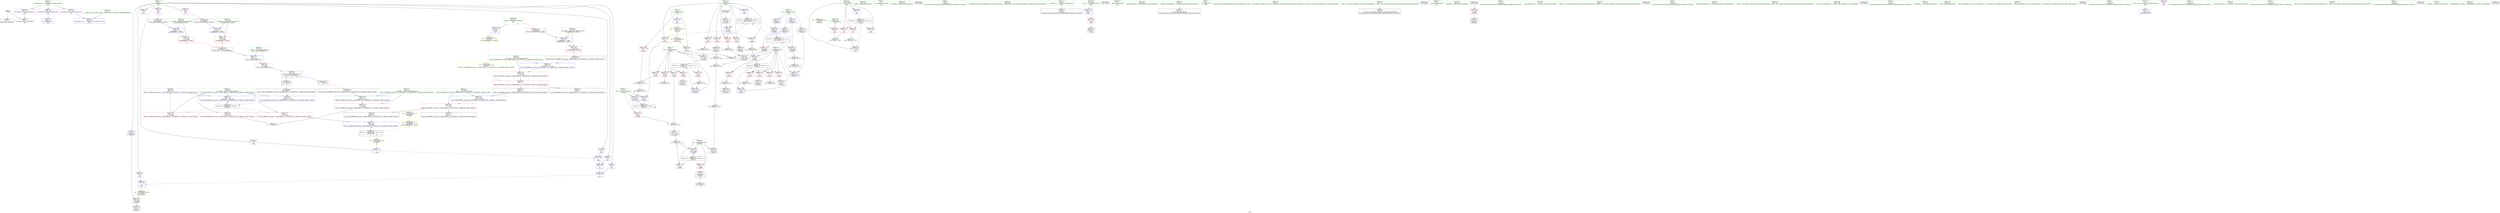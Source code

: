 digraph "SVFG" {
	label="SVFG";

	Node0x55e17e18a8f0 [shape=record,color=grey,label="{NodeID: 0\nNullPtr}"];
	Node0x55e17e18a8f0 -> Node0x55e17e1a5420[style=solid];
	Node0x55e17e18a8f0 -> Node0x55e17e1aac20[style=solid];
	Node0x55e17e1a3d50 [shape=record,color=purple,label="{NodeID: 97\n320\<--319\nincdec.ptr\<--\n_ZSt8__fill_aIPbbEN9__gnu_cxx11__enable_ifIXsr11__is_scalarIT0_EE7__valueEvE6__typeET_S6_RKS3_\n}"];
	Node0x55e17e1a3d50 -> Node0x55e17e1ac3e0[style=solid];
	Node0x55e17e1a1c00 [shape=record,color=green,label="{NodeID: 14\n8\<--15\nis\<--is_field_insensitive\nGlob }"];
	Node0x55e17e1a1c00 -> Node0x55e17e1a6790[style=solid];
	Node0x55e17e1a1c00 -> Node0x55e17e1a6860[style=solid];
	Node0x55e17e1a1c00 -> Node0x55e17e1a6930[style=solid];
	Node0x55e17e1a1c00 -> Node0x55e17e1a6a00[style=solid];
	Node0x55e17e1a1c00 -> Node0x55e17e1a6ad0[style=solid];
	Node0x55e17e1a1c00 -> Node0x55e17e1a6ba0[style=solid];
	Node0x55e17e1a1c00 -> Node0x55e17e1a6c70[style=solid];
	Node0x55e17e1a1c00 -> Node0x55e17e1a6d40[style=solid];
	Node0x55e17e1a1c00 -> Node0x55e17e1a6e10[style=solid];
	Node0x55e17e1a48b0 [shape=record,color=red,label="{NodeID: 111\n169\<--77\n\<--next\n_Z4workv\n}"];
	Node0x55e17e1a48b0 -> Node0x55e17e1b0ba0[style=solid];
	Node0x55e17e1a2a00 [shape=record,color=green,label="{NodeID: 28\n75\<--76\ni\<--i_field_insensitive\n_Z4workv\n}"];
	Node0x55e17e1a2a00 -> Node0x55e17e1a44a0[style=solid];
	Node0x55e17e1a2a00 -> Node0x55e17e1a4570[style=solid];
	Node0x55e17e1a2a00 -> Node0x55e17e1a4640[style=solid];
	Node0x55e17e1a2a00 -> Node0x55e17e1a4710[style=solid];
	Node0x55e17e1a2a00 -> Node0x55e17e1a47e0[style=solid];
	Node0x55e17e1a2a00 -> Node0x55e17e1aaec0[style=solid];
	Node0x55e17e1a2a00 -> Node0x55e17e1ab060[style=solid];
	Node0x55e17e1a9cc0 [shape=record,color=red,label="{NodeID: 125\n228\<--203\n\<--i\nmain\n}"];
	Node0x55e17e1a9cc0 -> Node0x55e17e1b20a0[style=solid];
	Node0x55e17e1a3680 [shape=record,color=green,label="{NodeID: 42\n235\<--236\nprintf\<--printf_field_insensitive\n}"];
	Node0x55e17e1aa820 [shape=record,color=blue,label="{NodeID: 139\n18\<--19\nn\<--\nGlob }"];
	Node0x55e17e1aa820 -> Node0x55e17e1bbf90[style=dashed];
	Node0x55e17e1a5320 [shape=record,color=green,label="{NodeID: 56\n32\<--331\n_GLOBAL__sub_I_xiaodao_0_0.cpp\<--_GLOBAL__sub_I_xiaodao_0_0.cpp_field_insensitive\n}"];
	Node0x55e17e1a5320 -> Node0x55e17e1aab20[style=solid];
	Node0x55e17e1b1320 [shape=record,color=grey,label="{NodeID: 236\n99 = Binary(98, 100, )\n}"];
	Node0x55e17e1b1320 -> Node0x55e17e1aaec0[style=solid];
	Node0x55e17e1ab470 [shape=record,color=blue,label="{NodeID: 153\n79\<--174\nans\<--sub28\n_Z4workv\n}"];
	Node0x55e17e1ab470 -> Node0x55e17e1bc9c0[style=dashed];
	Node0x55e17e1a5f70 [shape=record,color=black,label="{NodeID: 70\n157\<--156\nidxprom21\<--\n_Z4workv\n}"];
	Node0x55e17e1cf850 [shape=record,color=black,label="{NodeID: 333\n237 = PHI(74, )\n}"];
	Node0x55e17e1ba690 [shape=record,color=black,label="{NodeID: 250\nMR_14V_2 = PHI(MR_14V_3, MR_14V_1, )\npts\{150000 \}\n|{|<s1>17}}"];
	Node0x55e17e1ba690 -> Node0x55e17e1ac310[style=dashed];
	Node0x55e17e1ba690:s1 -> Node0x55e17e1c2be0[style=dashed,color=blue];
	Node0x55e17e1abfd0 [shape=record,color=blue,label="{NodeID: 167\n292\<--289\n__first.addr\<--__first\n_ZSt8__fill_aIPbbEN9__gnu_cxx11__enable_ifIXsr11__is_scalarIT0_EE7__valueEvE6__typeET_S6_RKS3_\n}"];
	Node0x55e17e1abfd0 -> Node0x55e17e1ba190[style=dashed];
	Node0x55e17e1a6ad0 [shape=record,color=purple,label="{NodeID: 84\n214\<--8\n\<--is\nmain\n}"];
	Node0x55e17e1a6ad0 -> Node0x55e17e1ab7b0[style=solid];
	Node0x55e17e19ffe0 [shape=record,color=green,label="{NodeID: 1\n7\<--1\n__dso_handle\<--dummyObj\nGlob }"];
	Node0x55e17e1a3e20 [shape=record,color=red,label="{NodeID: 98\n94\<--18\n\<--n\n_Z4workv\n}"];
	Node0x55e17e1a3e20 -> Node0x55e17e1a58f0[style=solid];
	Node0x55e17e1a1d00 [shape=record,color=green,label="{NodeID: 15\n16\<--17\ncnt\<--cnt_field_insensitive\nGlob }"];
	Node0x55e17e1a1d00 -> Node0x55e17e1a6ee0[style=solid];
	Node0x55e17e1a1d00 -> Node0x55e17e1a6fb0[style=solid];
	Node0x55e17e1a1d00 -> Node0x55e17e1a7080[style=solid];
	Node0x55e17e1a1d00 -> Node0x55e17e1a7150[style=solid];
	Node0x55e17e1a4980 [shape=record,color=red,label="{NodeID: 112\n173\<--79\n\<--ans\n_Z4workv\n}"];
	Node0x55e17e1a4980 -> Node0x55e17e1b1920[style=solid];
	Node0x55e17e1a2ad0 [shape=record,color=green,label="{NodeID: 29\n77\<--78\nnext\<--next_field_insensitive\n_Z4workv\n}"];
	Node0x55e17e1a2ad0 -> Node0x55e17e1a48b0[style=solid];
	Node0x55e17e1a2ad0 -> Node0x55e17e1ab130[style=solid];
	Node0x55e17e1a2ad0 -> Node0x55e17e1ab3a0[style=solid];
	Node0x55e17e1a9d90 [shape=record,color=red,label="{NodeID: 126\n232\<--203\n\<--i\nmain\n}"];
	Node0x55e17e1a3780 [shape=record,color=green,label="{NodeID: 43\n239\<--240\n_ZNSolsEx\<--_ZNSolsEx_field_insensitive\n}"];
	Node0x55e17e1aa920 [shape=record,color=blue,label="{NodeID: 140\n21\<--19\nL\<--\nGlob }"];
	Node0x55e17e1aa920 -> Node0x55e17e1befe0[style=dashed];
	Node0x55e17e1a5420 [shape=record,color=black,label="{NodeID: 57\n2\<--3\ndummyVal\<--dummyVal\n}"];
	Node0x55e17e1b14a0 [shape=record,color=grey,label="{NodeID: 237\n145 = Binary(140, 144, )\n}"];
	Node0x55e17e1b14a0 -> Node0x55e17e1b1620[style=solid];
	Node0x55e17e1ab540 [shape=record,color=blue,label="{NodeID: 154\n81\<--178\ni16\<--dec30\n_Z4workv\n}"];
	Node0x55e17e1ab540 -> Node0x55e17e1bcec0[style=dashed];
	Node0x55e17e1a6040 [shape=record,color=black,label="{NodeID: 71\n172\<--171\nconv27\<--sub26\n_Z4workv\n}"];
	Node0x55e17e1a6040 -> Node0x55e17e1b1920[style=solid];
	Node0x55e17e1cfa80 [shape=record,color=black,label="{NodeID: 334\n238 = PHI()\n}"];
	Node0x55e17e1bab90 [shape=record,color=black,label="{NodeID: 251\nMR_6V_3 = PHI(MR_6V_4, MR_6V_2, )\npts\{76 \}\n}"];
	Node0x55e17e1bab90 -> Node0x55e17e1a44a0[style=dashed];
	Node0x55e17e1bab90 -> Node0x55e17e1a4570[style=dashed];
	Node0x55e17e1bab90 -> Node0x55e17e1a4640[style=dashed];
	Node0x55e17e1bab90 -> Node0x55e17e1a4710[style=dashed];
	Node0x55e17e1bab90 -> Node0x55e17e1a47e0[style=dashed];
	Node0x55e17e1bab90 -> Node0x55e17e1ab060[style=dashed];
	Node0x55e17e1ac0a0 [shape=record,color=blue,label="{NodeID: 168\n294\<--290\n__last.addr\<--__last\n_ZSt8__fill_aIPbbEN9__gnu_cxx11__enable_ifIXsr11__is_scalarIT0_EE7__valueEvE6__typeET_S6_RKS3_\n}"];
	Node0x55e17e1ac0a0 -> Node0x55e17e1aa410[style=dashed];
	Node0x55e17e1a6ba0 [shape=record,color=purple,label="{NodeID: 85\n217\<--8\n\<--is\nmain\n}"];
	Node0x55e17e1a6ba0 -> Node0x55e17e1ab880[style=solid];
	Node0x55e17e1a0b70 [shape=record,color=green,label="{NodeID: 2\n19\<--1\n\<--dummyObj\nCan only get source location for instruction, argument, global var or function.}"];
	Node0x55e17e1be340 [shape=record,color=yellow,style=double,label="{NodeID: 265\n21V_1 = ENCHI(MR_21V_0)\npts\{200 \}\nFun[_ZSt4fillIPbbEvT_S1_RKT0_]|{<s0>17}}"];
	Node0x55e17e1be340:s0 -> Node0x55e17e1bd3c0[style=dashed,color=red];
	Node0x55e17e1a3ef0 [shape=record,color=red,label="{NodeID: 99\n98\<--18\n\<--n\n_Z4workv\n}"];
	Node0x55e17e1a3ef0 -> Node0x55e17e1b1320[style=solid];
	Node0x55e17e1a1e00 [shape=record,color=green,label="{NodeID: 16\n18\<--20\nn\<--n_field_insensitive\nGlob }"];
	Node0x55e17e1a1e00 -> Node0x55e17e1a3e20[style=solid];
	Node0x55e17e1a1e00 -> Node0x55e17e1a3ef0[style=solid];
	Node0x55e17e1a1e00 -> Node0x55e17e1a3fc0[style=solid];
	Node0x55e17e1a1e00 -> Node0x55e17e1a4090[style=solid];
	Node0x55e17e1a1e00 -> Node0x55e17e1a4160[style=solid];
	Node0x55e17e1a1e00 -> Node0x55e17e1a4230[style=solid];
	Node0x55e17e1a1e00 -> Node0x55e17e1aa820[style=solid];
	Node0x55e17e1a1e00 -> Node0x55e17e1aad20[style=solid];
	Node0x55e17e1bf880 [shape=record,color=yellow,style=double,label="{NodeID: 279\n4V_1 = ENCHI(MR_4V_0)\npts\{22 \}\nFun[_Z4workv]}"];
	Node0x55e17e1bf880 -> Node0x55e17e1a4300[style=dashed];
	Node0x55e17e1bf880 -> Node0x55e17e1a43d0[style=dashed];
	Node0x55e17e1a4a50 [shape=record,color=red,label="{NodeID: 113\n181\<--79\n\<--ans\n_Z4workv\n}"];
	Node0x55e17e1a4a50 -> Node0x55e17e1a6110[style=solid];
	Node0x55e17e1a2ba0 [shape=record,color=green,label="{NodeID: 30\n79\<--80\nans\<--ans_field_insensitive\n_Z4workv\n}"];
	Node0x55e17e1a2ba0 -> Node0x55e17e1a4980[style=solid];
	Node0x55e17e1a2ba0 -> Node0x55e17e1a4a50[style=solid];
	Node0x55e17e1a2ba0 -> Node0x55e17e1ab200[style=solid];
	Node0x55e17e1a2ba0 -> Node0x55e17e1ab470[style=solid];
	Node0x55e17e1a9e60 [shape=record,color=red,label="{NodeID: 127\n247\<--203\n\<--i\nmain\n}"];
	Node0x55e17e1a9e60 -> Node0x55e17e1b17a0[style=solid];
	Node0x55e17e1a3880 [shape=record,color=green,label="{NodeID: 44\n242\<--243\n_ZSt4endlIcSt11char_traitsIcEERSt13basic_ostreamIT_T0_ES6_\<--_ZSt4endlIcSt11char_traitsIcEERSt13basic_ostreamIT_T0_ES6__field_insensitive\n}"];
	Node0x55e17e1aaa20 [shape=record,color=blue,label="{NodeID: 141\n336\<--31\nllvm.global_ctors_0\<--\nGlob }"];
	Node0x55e17e1a5520 [shape=record,color=black,label="{NodeID: 58\n24\<--23\n\<--_Z1sB5cxx11\nCan only get source location for instruction, argument, global var or function.}"];
	Node0x55e17e1b1620 [shape=record,color=grey,label="{NodeID: 238\n146 = Binary(145, 147, )\n}"];
	Node0x55e17e1b1620 -> Node0x55e17e1ab200[style=solid];
	Node0x55e17e1ab610 [shape=record,color=blue,label="{NodeID: 155\n197\<--19\nretval\<--\nmain\n}"];
	Node0x55e17e1ab610 -> Node0x55e17e1a9b20[style=dashed];
	Node0x55e17e1a6110 [shape=record,color=black,label="{NodeID: 72\n74\<--181\n_Z4workv_ret\<--\n_Z4workv\n|{<s0>12}}"];
	Node0x55e17e1a6110:s0 -> Node0x55e17e1cf850[style=solid,color=blue];
	Node0x55e17e1cfb50 [shape=record,color=black,label="{NodeID: 335\n241 = PHI()\n}"];
	Node0x55e17e1bb090 [shape=record,color=black,label="{NodeID: 252\nMR_16V_3 = PHI(MR_16V_4, MR_16V_2, )\npts\{170000 \}\n|{|<s3>12}}"];
	Node0x55e17e1bb090 -> Node0x55e17e1a9980[style=dashed];
	Node0x55e17e1bb090 -> Node0x55e17e1a9a50[style=dashed];
	Node0x55e17e1bb090 -> Node0x55e17e1aaf90[style=dashed];
	Node0x55e17e1bb090:s3 -> Node0x55e17e1bbf90[style=dashed,color=blue];
	Node0x55e17e1ac170 [shape=record,color=blue,label="{NodeID: 169\n296\<--291\n__value.addr\<--__value\n_ZSt8__fill_aIPbbEN9__gnu_cxx11__enable_ifIXsr11__is_scalarIT0_EE7__valueEvE6__typeET_S6_RKS3_\n}"];
	Node0x55e17e1ac170 -> Node0x55e17e1aa4e0[style=dashed];
	Node0x55e17e1a6c70 [shape=record,color=purple,label="{NodeID: 86\n219\<--8\n\<--is\nmain\n}"];
	Node0x55e17e1a6c70 -> Node0x55e17e1ab950[style=solid];
	Node0x55e17e1a0c00 [shape=record,color=green,label="{NodeID: 3\n26\<--1\n_ZSt3cin\<--dummyObj\nGlob }"];
	Node0x55e17e1a3fc0 [shape=record,color=red,label="{NodeID: 100\n136\<--18\n\<--n\n_Z4workv\n}"];
	Node0x55e17e1a3fc0 -> Node0x55e17e1ab130[style=solid];
	Node0x55e17e1a1f00 [shape=record,color=green,label="{NodeID: 17\n21\<--22\nL\<--L_field_insensitive\nGlob }"];
	Node0x55e17e1a1f00 -> Node0x55e17e1a4300[style=solid];
	Node0x55e17e1a1f00 -> Node0x55e17e1a43d0[style=solid];
	Node0x55e17e1a1f00 -> Node0x55e17e1aa920[style=solid];
	Node0x55e17e1a4b20 [shape=record,color=red,label="{NodeID: 114\n153\<--81\n\<--i16\n_Z4workv\n}"];
	Node0x55e17e1a4b20 -> Node0x55e17e1b1f20[style=solid];
	Node0x55e17e1a2c70 [shape=record,color=green,label="{NodeID: 31\n81\<--82\ni16\<--i16_field_insensitive\n_Z4workv\n}"];
	Node0x55e17e1a2c70 -> Node0x55e17e1a4b20[style=solid];
	Node0x55e17e1a2c70 -> Node0x55e17e1a94e0[style=solid];
	Node0x55e17e1a2c70 -> Node0x55e17e1a9570[style=solid];
	Node0x55e17e1a2c70 -> Node0x55e17e1a9640[style=solid];
	Node0x55e17e1a2c70 -> Node0x55e17e1a9710[style=solid];
	Node0x55e17e1a2c70 -> Node0x55e17e1ab2d0[style=solid];
	Node0x55e17e1a2c70 -> Node0x55e17e1ab540[style=solid];
	Node0x55e17e1a9f30 [shape=record,color=red,label="{NodeID: 128\n266\<--257\n\<--__first.addr\n_ZSt4fillIPbbEvT_S1_RKT0_\n|{<s0>15}}"];
	Node0x55e17e1a9f30:s0 -> Node0x55e17e1d0400[style=solid,color=red];
	Node0x55e17e1a3980 [shape=record,color=green,label="{NodeID: 45\n244\<--245\n_ZNSolsEPFRSoS_E\<--_ZNSolsEPFRSoS_E_field_insensitive\n}"];
	Node0x55e17e1aab20 [shape=record,color=blue,label="{NodeID: 142\n337\<--32\nllvm.global_ctors_1\<--_GLOBAL__sub_I_xiaodao_0_0.cpp\nGlob }"];
	Node0x55e17e1a5620 [shape=record,color=black,label="{NodeID: 59\n43\<--44\n\<--_ZNSt8ios_base4InitD1Ev\nCan only get source location for instruction, argument, global var or function.}"];
	Node0x55e17e1c2be0 [shape=record,color=yellow,style=double,label="{NodeID: 322\n14V_2 = CSCHI(MR_14V_1)\npts\{150000 \}\nCS[]|{<s0>9}}"];
	Node0x55e17e1c2be0:s0 -> Node0x55e17e1ab7b0[style=dashed,color=blue];
	Node0x55e17e1b17a0 [shape=record,color=grey,label="{NodeID: 239\n248 = Binary(247, 100, )\n}"];
	Node0x55e17e1b17a0 -> Node0x55e17e1abc90[style=solid];
	Node0x55e17e1ab6e0 [shape=record,color=blue,label="{NodeID: 156\n199\<--207\nref.tmp\<--\nmain\n|{<s0>9}}"];
	Node0x55e17e1ab6e0:s0 -> Node0x55e17e1be340[style=dashed,color=red];
	Node0x55e17e1a61e0 [shape=record,color=black,label="{NodeID: 73\n196\<--251\nmain_ret\<--\nmain\n}"];
	Node0x55e17e1cfc20 [shape=record,color=black,label="{NodeID: 336\n289 = PHI(267, )\n0th arg _ZSt8__fill_aIPbbEN9__gnu_cxx11__enable_ifIXsr11__is_scalarIT0_EE7__valueEvE6__typeET_S6_RKS3_ }"];
	Node0x55e17e1cfc20 -> Node0x55e17e1abfd0[style=solid];
	Node0x55e17e1ac240 [shape=record,color=blue,label="{NodeID: 170\n298\<--306\n__tmp\<--frombool\n_ZSt8__fill_aIPbbEN9__gnu_cxx11__enable_ifIXsr11__is_scalarIT0_EE7__valueEvE6__typeET_S6_RKS3_\n}"];
	Node0x55e17e1ac240 -> Node0x55e17e1aa5b0[style=dashed];
	Node0x55e17e1a6d40 [shape=record,color=purple,label="{NodeID: 87\n221\<--8\n\<--is\nmain\n}"];
	Node0x55e17e1a6d40 -> Node0x55e17e1aba20[style=solid];
	Node0x55e17e1a0c90 [shape=record,color=green,label="{NodeID: 4\n27\<--1\n.str\<--dummyObj\nGlob }"];
	Node0x55e17e1a4090 [shape=record,color=red,label="{NodeID: 101\n138\<--18\n\<--n\n_Z4workv\n}"];
	Node0x55e17e1a4090 -> Node0x55e17e1a5dd0[style=solid];
	Node0x55e17e1a2000 [shape=record,color=green,label="{NodeID: 18\n23\<--25\n_Z1sB5cxx11\<--_Z1sB5cxx11_field_insensitive\nGlob }"];
	Node0x55e17e1a2000 -> Node0x55e17e1a5520[style=solid];
	Node0x55e17e1a94e0 [shape=record,color=red,label="{NodeID: 115\n156\<--81\n\<--i16\n_Z4workv\n}"];
	Node0x55e17e1a94e0 -> Node0x55e17e1a5f70[style=solid];
	Node0x55e17e1a2d40 [shape=record,color=green,label="{NodeID: 32\n84\<--85\n_ZStrsIcSt11char_traitsIcESaIcEERSt13basic_istreamIT_T0_ES7_RNSt7__cxx1112basic_stringIS4_S5_T1_EE\<--_ZStrsIcSt11char_traitsIcESaIcEERSt13basic_istreamIT_T0_ES7_RNSt7__cxx1112basic_stringIS4_S5_T1_EE_field_insensitive\n}"];
	Node0x55e17e1aa000 [shape=record,color=red,label="{NodeID: 129\n270\<--259\n\<--__last.addr\n_ZSt4fillIPbbEvT_S1_RKT0_\n|{<s0>16}}"];
	Node0x55e17e1aa000:s0 -> Node0x55e17e1d0400[style=solid,color=red];
	Node0x55e17e1a3a80 [shape=record,color=green,label="{NodeID: 46\n257\<--258\n__first.addr\<--__first.addr_field_insensitive\n_ZSt4fillIPbbEvT_S1_RKT0_\n}"];
	Node0x55e17e1a3a80 -> Node0x55e17e1a9f30[style=solid];
	Node0x55e17e1a3a80 -> Node0x55e17e1abd60[style=solid];
	Node0x55e17e1aac20 [shape=record,color=blue, style = dotted,label="{NodeID: 143\n338\<--3\nllvm.global_ctors_2\<--dummyVal\nGlob }"];
	Node0x55e17e1a5720 [shape=record,color=black,label="{NodeID: 60\n64\<--65\n\<--_ZNSt7__cxx1112basic_stringIcSt11char_traitsIcESaIcEED1Ev\nCan only get source location for instruction, argument, global var or function.}"];
	Node0x55e17e1cdb70 [shape=record,color=black,label="{NodeID: 323\n83 = PHI()\n}"];
	Node0x55e17e1b1920 [shape=record,color=grey,label="{NodeID: 240\n174 = Binary(173, 172, )\n}"];
	Node0x55e17e1b1920 -> Node0x55e17e1ab470[style=solid];
	Node0x55e17e1ab7b0 [shape=record,color=blue,label="{NodeID: 157\n214\<--216\n\<--\nmain\n}"];
	Node0x55e17e1ab7b0 -> Node0x55e17e1ab880[style=dashed];
	Node0x55e17e1a62b0 [shape=record,color=black,label="{NodeID: 74\n305\<--304\ntobool\<--\n_ZSt8__fill_aIPbbEN9__gnu_cxx11__enable_ifIXsr11__is_scalarIT0_EE7__valueEvE6__typeET_S6_RKS3_\n}"];
	Node0x55e17e1cfdc0 [shape=record,color=black,label="{NodeID: 337\n290 = PHI(271, )\n1st arg _ZSt8__fill_aIPbbEN9__gnu_cxx11__enable_ifIXsr11__is_scalarIT0_EE7__valueEvE6__typeET_S6_RKS3_ }"];
	Node0x55e17e1cfdc0 -> Node0x55e17e1ac0a0[style=solid];
	Node0x55e17e1bba90 [shape=record,color=black,label="{NodeID: 254\nMR_25V_3 = PHI(MR_25V_4, MR_25V_2, )\npts\{204 \}\n}"];
	Node0x55e17e1bba90 -> Node0x55e17e1a9cc0[style=dashed];
	Node0x55e17e1bba90 -> Node0x55e17e1a9d90[style=dashed];
	Node0x55e17e1bba90 -> Node0x55e17e1a9e60[style=dashed];
	Node0x55e17e1bba90 -> Node0x55e17e1abc90[style=dashed];
	Node0x55e17e1ac310 [shape=record,color=blue,label="{NodeID: 171\n315\<--316\n\<--frombool2\n_ZSt8__fill_aIPbbEN9__gnu_cxx11__enable_ifIXsr11__is_scalarIT0_EE7__valueEvE6__typeET_S6_RKS3_\n}"];
	Node0x55e17e1ac310 -> Node0x55e17e1ba690[style=dashed];
	Node0x55e17e1a6e10 [shape=record,color=purple,label="{NodeID: 88\n223\<--8\n\<--is\nmain\n}"];
	Node0x55e17e1a6e10 -> Node0x55e17e1abaf0[style=solid];
	Node0x55e17e1a0d20 [shape=record,color=green,label="{NodeID: 5\n29\<--1\n_ZSt4cout\<--dummyObj\nGlob }"];
	Node0x55e17e1a4160 [shape=record,color=red,label="{NodeID: 102\n142\<--18\n\<--n\n_Z4workv\n}"];
	Node0x55e17e1a4160 -> Node0x55e17e1b1020[style=solid];
	Node0x55e17e1a2100 [shape=record,color=green,label="{NodeID: 19\n30\<--34\nllvm.global_ctors\<--llvm.global_ctors_field_insensitive\nGlob }"];
	Node0x55e17e1a2100 -> Node0x55e17e1a72f0[style=solid];
	Node0x55e17e1a2100 -> Node0x55e17e1a73f0[style=solid];
	Node0x55e17e1a2100 -> Node0x55e17e1a3c50[style=solid];
	Node0x55e17e1a9570 [shape=record,color=red,label="{NodeID: 116\n163\<--81\n\<--i16\n_Z4workv\n}"];
	Node0x55e17e1a9570 -> Node0x55e17e1b0d20[style=solid];
	Node0x55e17e1a2e40 [shape=record,color=green,label="{NodeID: 33\n87\<--88\n_ZNSirsERi\<--_ZNSirsERi_field_insensitive\n}"];
	Node0x55e17e1aa0d0 [shape=record,color=red,label="{NodeID: 130\n272\<--261\n\<--__value.addr\n_ZSt4fillIPbbEvT_S1_RKT0_\n|{<s0>17}}"];
	Node0x55e17e1aa0d0:s0 -> Node0x55e17e1cff00[style=solid,color=red];
	Node0x55e17e1a3b50 [shape=record,color=green,label="{NodeID: 47\n259\<--260\n__last.addr\<--__last.addr_field_insensitive\n_ZSt4fillIPbbEvT_S1_RKT0_\n}"];
	Node0x55e17e1a3b50 -> Node0x55e17e1aa000[style=solid];
	Node0x55e17e1a3b50 -> Node0x55e17e1abe30[style=solid];
	Node0x55e17e1aad20 [shape=record,color=blue,label="{NodeID: 144\n18\<--92\nn\<--conv\n_Z4workv\n|{|<s6>12}}"];
	Node0x55e17e1aad20 -> Node0x55e17e1a3e20[style=dashed];
	Node0x55e17e1aad20 -> Node0x55e17e1a3ef0[style=dashed];
	Node0x55e17e1aad20 -> Node0x55e17e1a3fc0[style=dashed];
	Node0x55e17e1aad20 -> Node0x55e17e1a4090[style=dashed];
	Node0x55e17e1aad20 -> Node0x55e17e1a4160[style=dashed];
	Node0x55e17e1aad20 -> Node0x55e17e1a4230[style=dashed];
	Node0x55e17e1aad20:s6 -> Node0x55e17e1bbf90[style=dashed,color=blue];
	Node0x55e17e1a5820 [shape=record,color=black,label="{NodeID: 61\n92\<--89\nconv\<--call2\n_Z4workv\n}"];
	Node0x55e17e1a5820 -> Node0x55e17e1aad20[style=solid];
	Node0x55e17e1ccc10 [shape=record,color=black,label="{NodeID: 324\n108 = PHI()\n}"];
	Node0x55e17e1ccc10 -> Node0x55e17e1a97e0[style=solid];
	Node0x55e17e1b1aa0 [shape=record,color=grey,label="{NodeID: 241\n118 = Binary(117, 100, )\n}"];
	Node0x55e17e1b1aa0 -> Node0x55e17e1a5c30[style=solid];
	Node0x55e17e1ab880 [shape=record,color=blue,label="{NodeID: 158\n217\<--216\n\<--\nmain\n}"];
	Node0x55e17e1ab880 -> Node0x55e17e1ab950[style=dashed];
	Node0x55e17e1a6380 [shape=record,color=black,label="{NodeID: 75\n306\<--304\nfrombool\<--\n_ZSt8__fill_aIPbbEN9__gnu_cxx11__enable_ifIXsr11__is_scalarIT0_EE7__valueEvE6__typeET_S6_RKS3_\n}"];
	Node0x55e17e1a6380 -> Node0x55e17e1ac240[style=solid];
	Node0x55e17e1cff00 [shape=record,color=black,label="{NodeID: 338\n291 = PHI(272, )\n2nd arg _ZSt8__fill_aIPbbEN9__gnu_cxx11__enable_ifIXsr11__is_scalarIT0_EE7__valueEvE6__typeET_S6_RKS3_ }"];
	Node0x55e17e1cff00 -> Node0x55e17e1ac170[style=solid];
	Node0x55e17e1bbf90 [shape=record,color=black,label="{NodeID: 255\nMR_28V_2 = PHI(MR_28V_3, MR_28V_1, )\npts\{20 170000 \}\n|{<s0>12|<s1>12}}"];
	Node0x55e17e1bbf90:s0 -> Node0x55e17e1aad20[style=dashed,color=red];
	Node0x55e17e1bbf90:s1 -> Node0x55e17e1aadf0[style=dashed,color=red];
	Node0x55e17e1ac3e0 [shape=record,color=blue,label="{NodeID: 172\n292\<--320\n__first.addr\<--incdec.ptr\n_ZSt8__fill_aIPbbEN9__gnu_cxx11__enable_ifIXsr11__is_scalarIT0_EE7__valueEvE6__typeET_S6_RKS3_\n}"];
	Node0x55e17e1ac3e0 -> Node0x55e17e1ba190[style=dashed];
	Node0x55e17e1a6ee0 [shape=record,color=purple,label="{NodeID: 89\n96\<--16\narrayidx\<--cnt\n_Z4workv\n}"];
	Node0x55e17e1a6ee0 -> Node0x55e17e1aadf0[style=solid];
	Node0x55e17e1a1560 [shape=record,color=green,label="{NodeID: 6\n31\<--1\n\<--dummyObj\nCan only get source location for instruction, argument, global var or function.}"];
	Node0x55e17e1bef00 [shape=record,color=yellow,style=double,label="{NodeID: 269\n14V_1 = ENCHI(MR_14V_0)\npts\{150000 \}\nFun[_ZSt4fillIPbbEvT_S1_RKT0_]|{<s0>17}}"];
	Node0x55e17e1bef00:s0 -> Node0x55e17e1ba690[style=dashed,color=red];
	Node0x55e17e1a4230 [shape=record,color=red,label="{NodeID: 103\n149\<--18\n\<--n\n_Z4workv\n}"];
	Node0x55e17e1a4230 -> Node0x55e17e1b0a20[style=solid];
	Node0x55e17e1a2200 [shape=record,color=green,label="{NodeID: 20\n35\<--36\n__cxx_global_var_init\<--__cxx_global_var_init_field_insensitive\n}"];
	Node0x55e17e1a9640 [shape=record,color=red,label="{NodeID: 117\n170\<--81\n\<--i16\n_Z4workv\n}"];
	Node0x55e17e1a9640 -> Node0x55e17e1b0ba0[style=solid];
	Node0x55e17e1a2f40 [shape=record,color=green,label="{NodeID: 34\n90\<--91\n_ZNKSt7__cxx1112basic_stringIcSt11char_traitsIcESaIcEE4sizeEv\<--_ZNKSt7__cxx1112basic_stringIcSt11char_traitsIcESaIcEE4sizeEv_field_insensitive\n}"];
	Node0x55e17e1aa1a0 [shape=record,color=red,label="{NodeID: 131\n309\<--292\n\<--__first.addr\n_ZSt8__fill_aIPbbEN9__gnu_cxx11__enable_ifIXsr11__is_scalarIT0_EE7__valueEvE6__typeET_S6_RKS3_\n}"];
	Node0x55e17e1aa1a0 -> Node0x55e17e1b23a0[style=solid];
	Node0x55e17e1a4c40 [shape=record,color=green,label="{NodeID: 48\n261\<--262\n__value.addr\<--__value.addr_field_insensitive\n_ZSt4fillIPbbEvT_S1_RKT0_\n}"];
	Node0x55e17e1a4c40 -> Node0x55e17e1aa0d0[style=solid];
	Node0x55e17e1a4c40 -> Node0x55e17e1abf00[style=solid];
	Node0x55e17dec0450 [shape=record,color=black,label="{NodeID: 228\n125 = PHI(122, 19, )\n}"];
	Node0x55e17dec0450 -> Node0x55e17e1aaf90[style=solid];
	Node0x55e17e1aadf0 [shape=record,color=blue,label="{NodeID: 145\n96\<--19\narrayidx\<--\n_Z4workv\n}"];
	Node0x55e17e1aadf0 -> Node0x55e17e1bb090[style=dashed];
	Node0x55e17e1a58f0 [shape=record,color=black,label="{NodeID: 62\n95\<--94\nidxprom\<--\n_Z4workv\n}"];
	Node0x55e17e1ccd10 [shape=record,color=black,label="{NodeID: 325\n42 = PHI()\n}"];
	Node0x55e17e1b1c20 [shape=record,color=grey,label="{NodeID: 242\n140 = Binary(141, 139, )\n}"];
	Node0x55e17e1b1c20 -> Node0x55e17e1b14a0[style=solid];
	Node0x55e17e1ab950 [shape=record,color=blue,label="{NodeID: 159\n219\<--216\n\<--\nmain\n}"];
	Node0x55e17e1ab950 -> Node0x55e17e1aba20[style=dashed];
	Node0x55e17e1a6450 [shape=record,color=black,label="{NodeID: 76\n314\<--313\ntobool1\<--\n_ZSt8__fill_aIPbbEN9__gnu_cxx11__enable_ifIXsr11__is_scalarIT0_EE7__valueEvE6__typeET_S6_RKS3_\n}"];
	Node0x55e17e1d0040 [shape=record,color=black,label="{NodeID: 339\n254 = PHI(208, )\n0th arg _ZSt4fillIPbbEvT_S1_RKT0_ }"];
	Node0x55e17e1d0040 -> Node0x55e17e1abd60[style=solid];
	Node0x55e17e1bc4c0 [shape=record,color=black,label="{NodeID: 256\nMR_8V_3 = PHI(MR_8V_5, MR_8V_2, )\npts\{78 \}\n}"];
	Node0x55e17e1bc4c0 -> Node0x55e17e1a48b0[style=dashed];
	Node0x55e17e1bc4c0 -> Node0x55e17e1ab3a0[style=dashed];
	Node0x55e17e1bc4c0 -> Node0x55e17e1bc4c0[style=dashed];
	Node0x55e17e1ac4b0 [shape=record,color=blue,label="{NodeID: 173\n326\<--325\n__it.addr\<--__it\n_ZSt12__niter_baseIPbET_S1_\n}"];
	Node0x55e17e1ac4b0 -> Node0x55e17e1aa750[style=dashed];
	Node0x55e17e1a6fb0 [shape=record,color=purple,label="{NodeID: 90\n120\<--16\narrayidx8\<--cnt\n_Z4workv\n}"];
	Node0x55e17e1a6fb0 -> Node0x55e17e1a9980[style=solid];
	Node0x55e17e1a15f0 [shape=record,color=green,label="{NodeID: 7\n100\<--1\n\<--dummyObj\nCan only get source location for instruction, argument, global var or function.}"];
	Node0x55e17e1befe0 [shape=record,color=yellow,style=double,label="{NodeID: 270\n4V_1 = ENCHI(MR_4V_0)\npts\{22 \}\nFun[main]|{<s0>12}}"];
	Node0x55e17e1befe0:s0 -> Node0x55e17e1bf880[style=dashed,color=red];
	Node0x55e17e1a4300 [shape=record,color=red,label="{NodeID: 104\n160\<--21\n\<--L\n_Z4workv\n}"];
	Node0x55e17e1a4300 -> Node0x55e17e1b2220[style=solid];
	Node0x55e17e1a2300 [shape=record,color=green,label="{NodeID: 21\n39\<--40\n_ZNSt8ios_base4InitC1Ev\<--_ZNSt8ios_base4InitC1Ev_field_insensitive\n}"];
	Node0x55e17e1bfce0 [shape=record,color=yellow,style=double,label="{NodeID: 284\n14V_1 = ENCHI(MR_14V_0)\npts\{150000 \}\nFun[_Z4workv]}"];
	Node0x55e17e1bfce0 -> Node0x55e17e1a98b0[style=dashed];
	Node0x55e17e1a9710 [shape=record,color=red,label="{NodeID: 118\n177\<--81\n\<--i16\n_Z4workv\n}"];
	Node0x55e17e1a9710 -> Node0x55e17e1b1da0[style=solid];
	Node0x55e17e1a3040 [shape=record,color=green,label="{NodeID: 35\n109\<--110\n_ZNSt7__cxx1112basic_stringIcSt11char_traitsIcESaIcEEixEm\<--_ZNSt7__cxx1112basic_stringIcSt11char_traitsIcESaIcEEixEm_field_insensitive\n}"];
	Node0x55e17e1aa270 [shape=record,color=red,label="{NodeID: 132\n315\<--292\n\<--__first.addr\n_ZSt8__fill_aIPbbEN9__gnu_cxx11__enable_ifIXsr11__is_scalarIT0_EE7__valueEvE6__typeET_S6_RKS3_\n}"];
	Node0x55e17e1aa270 -> Node0x55e17e1ac310[style=solid];
	Node0x55e17e1a4d10 [shape=record,color=green,label="{NodeID: 49\n268\<--269\n_ZSt12__niter_baseIPbET_S1_\<--_ZSt12__niter_baseIPbET_S1__field_insensitive\n}"];
	Node0x55e17e1b08a0 [shape=record,color=grey,label="{NodeID: 229\n166 = Binary(165, 100, )\n}"];
	Node0x55e17e1b08a0 -> Node0x55e17e1ab3a0[style=solid];
	Node0x55e17e1aaec0 [shape=record,color=blue,label="{NodeID: 146\n75\<--99\ni\<--sub\n_Z4workv\n}"];
	Node0x55e17e1aaec0 -> Node0x55e17e1bab90[style=dashed];
	Node0x55e17e1a59c0 [shape=record,color=black,label="{NodeID: 63\n107\<--106\nconv3\<--\n_Z4workv\n}"];
	Node0x55e17e1ccde0 [shape=record,color=black,label="{NodeID: 326\n63 = PHI()\n}"];
	Node0x55e17e1b1da0 [shape=record,color=grey,label="{NodeID: 243\n178 = Binary(177, 133, )\n}"];
	Node0x55e17e1b1da0 -> Node0x55e17e1ab540[style=solid];
	Node0x55e17e1aba20 [shape=record,color=blue,label="{NodeID: 160\n221\<--216\n\<--\nmain\n}"];
	Node0x55e17e1aba20 -> Node0x55e17e1abaf0[style=dashed];
	Node0x55e17e1a6520 [shape=record,color=black,label="{NodeID: 77\n316\<--313\nfrombool2\<--\n_ZSt8__fill_aIPbbEN9__gnu_cxx11__enable_ifIXsr11__is_scalarIT0_EE7__valueEvE6__typeET_S6_RKS3_\n}"];
	Node0x55e17e1a6520 -> Node0x55e17e1ac310[style=solid];
	Node0x55e17e1d0180 [shape=record,color=black,label="{NodeID: 340\n255 = PHI(210, )\n1st arg _ZSt4fillIPbbEvT_S1_RKT0_ }"];
	Node0x55e17e1d0180 -> Node0x55e17e1abe30[style=solid];
	Node0x55e17e1bc9c0 [shape=record,color=black,label="{NodeID: 257\nMR_10V_3 = PHI(MR_10V_4, MR_10V_2, )\npts\{80 \}\n}"];
	Node0x55e17e1bc9c0 -> Node0x55e17e1a4980[style=dashed];
	Node0x55e17e1bc9c0 -> Node0x55e17e1a4a50[style=dashed];
	Node0x55e17e1bc9c0 -> Node0x55e17e1ab470[style=dashed];
	Node0x55e17e1a7080 [shape=record,color=purple,label="{NodeID: 91\n128\<--16\narrayidx11\<--cnt\n_Z4workv\n}"];
	Node0x55e17e1a7080 -> Node0x55e17e1aaf90[style=solid];
	Node0x55e17e1a1680 [shape=record,color=green,label="{NodeID: 8\n133\<--1\n\<--dummyObj\nCan only get source location for instruction, argument, global var or function.}"];
	Node0x55e17e1a43d0 [shape=record,color=red,label="{NodeID: 105\n164\<--21\n\<--L\n_Z4workv\n}"];
	Node0x55e17e1a43d0 -> Node0x55e17e1b0d20[style=solid];
	Node0x55e17e1a2400 [shape=record,color=green,label="{NodeID: 22\n45\<--46\n__cxa_atexit\<--__cxa_atexit_field_insensitive\n}"];
	Node0x55e17e1a97e0 [shape=record,color=red,label="{NodeID: 119\n111\<--108\n\<--call4\n_Z4workv\n}"];
	Node0x55e17e1a97e0 -> Node0x55e17e1a5a90[style=solid];
	Node0x55e17e1a3140 [shape=record,color=green,label="{NodeID: 36\n194\<--195\nmain\<--main_field_insensitive\n}"];
	Node0x55e17e1aa340 [shape=record,color=red,label="{NodeID: 133\n319\<--292\n\<--__first.addr\n_ZSt8__fill_aIPbbEN9__gnu_cxx11__enable_ifIXsr11__is_scalarIT0_EE7__valueEvE6__typeET_S6_RKS3_\n}"];
	Node0x55e17e1aa340 -> Node0x55e17e1a3d50[style=solid];
	Node0x55e17e1a4e10 [shape=record,color=green,label="{NodeID: 50\n274\<--275\n_ZSt8__fill_aIPbbEN9__gnu_cxx11__enable_ifIXsr11__is_scalarIT0_EE7__valueEvE6__typeET_S6_RKS3_\<--_ZSt8__fill_aIPbbEN9__gnu_cxx11__enable_ifIXsr11__is_scalarIT0_EE7__valueEvE6__typeET_S6_RKS3__field_insensitive\n}"];
	Node0x55e17e1b0a20 [shape=record,color=grey,label="{NodeID: 230\n150 = Binary(149, 100, )\n}"];
	Node0x55e17e1b0a20 -> Node0x55e17e1ab2d0[style=solid];
	Node0x55e17e1aaf90 [shape=record,color=blue,label="{NodeID: 147\n128\<--125\narrayidx11\<--cond\n_Z4workv\n}"];
	Node0x55e17e1aaf90 -> Node0x55e17e1bb090[style=dashed];
	Node0x55e17e1a5a90 [shape=record,color=black,label="{NodeID: 64\n112\<--111\nidxprom5\<--\n_Z4workv\n}"];
	Node0x55e17e1cceb0 [shape=record,color=black,label="{NodeID: 327\n86 = PHI()\n}"];
	Node0x55e17e1b1f20 [shape=record,color=grey,label="{NodeID: 244\n154 = cmp(153, 19, )\n}"];
	Node0x55e17e1abaf0 [shape=record,color=blue,label="{NodeID: 161\n223\<--216\n\<--\nmain\n|{<s0>12}}"];
	Node0x55e17e1abaf0:s0 -> Node0x55e17e1bfce0[style=dashed,color=red];
	Node0x55e17e1a65f0 [shape=record,color=black,label="{NodeID: 78\n324\<--329\n_ZSt12__niter_baseIPbET_S1__ret\<--\n_ZSt12__niter_baseIPbET_S1_\n|{<s0>15|<s1>16}}"];
	Node0x55e17e1a65f0:s0 -> Node0x55e17e1cf210[style=solid,color=blue];
	Node0x55e17e1a65f0:s1 -> Node0x55e17e1cf2e0[style=solid,color=blue];
	Node0x55e17e1d02c0 [shape=record,color=black,label="{NodeID: 341\n256 = PHI(199, )\n2nd arg _ZSt4fillIPbbEvT_S1_RKT0_ }"];
	Node0x55e17e1d02c0 -> Node0x55e17e1abf00[style=solid];
	Node0x55e17e1bcec0 [shape=record,color=black,label="{NodeID: 258\nMR_12V_3 = PHI(MR_12V_4, MR_12V_2, )\npts\{82 \}\n}"];
	Node0x55e17e1bcec0 -> Node0x55e17e1a4b20[style=dashed];
	Node0x55e17e1bcec0 -> Node0x55e17e1a94e0[style=dashed];
	Node0x55e17e1bcec0 -> Node0x55e17e1a9570[style=dashed];
	Node0x55e17e1bcec0 -> Node0x55e17e1a9640[style=dashed];
	Node0x55e17e1bcec0 -> Node0x55e17e1a9710[style=dashed];
	Node0x55e17e1bcec0 -> Node0x55e17e1ab540[style=dashed];
	Node0x55e17e1a7150 [shape=record,color=purple,label="{NodeID: 92\n158\<--16\narrayidx22\<--cnt\n_Z4workv\n}"];
	Node0x55e17e1a7150 -> Node0x55e17e1a9a50[style=solid];
	Node0x55e17e1a1740 [shape=record,color=green,label="{NodeID: 9\n141\<--1\n\<--dummyObj\nCan only get source location for instruction, argument, global var or function.}"];
	Node0x55e17e1a44a0 [shape=record,color=red,label="{NodeID: 106\n103\<--75\n\<--i\n_Z4workv\n}"];
	Node0x55e17e1a44a0 -> Node0x55e17e1b2520[style=solid];
	Node0x55e17e1a2500 [shape=record,color=green,label="{NodeID: 23\n44\<--50\n_ZNSt8ios_base4InitD1Ev\<--_ZNSt8ios_base4InitD1Ev_field_insensitive\n}"];
	Node0x55e17e1a2500 -> Node0x55e17e1a5620[style=solid];
	Node0x55e17e1a98b0 [shape=record,color=red,label="{NodeID: 120\n114\<--113\n\<--arrayidx6\n_Z4workv\n}"];
	Node0x55e17e1a98b0 -> Node0x55e17e1a5b60[style=solid];
	Node0x55e17e1a3240 [shape=record,color=green,label="{NodeID: 37\n197\<--198\nretval\<--retval_field_insensitive\nmain\n}"];
	Node0x55e17e1a3240 -> Node0x55e17e1a9b20[style=solid];
	Node0x55e17e1a3240 -> Node0x55e17e1ab610[style=solid];
	Node0x55e17e1aa410 [shape=record,color=red,label="{NodeID: 134\n310\<--294\n\<--__last.addr\n_ZSt8__fill_aIPbbEN9__gnu_cxx11__enable_ifIXsr11__is_scalarIT0_EE7__valueEvE6__typeET_S6_RKS3_\n}"];
	Node0x55e17e1aa410 -> Node0x55e17e1b23a0[style=solid];
	Node0x55e17e1a4f10 [shape=record,color=green,label="{NodeID: 51\n292\<--293\n__first.addr\<--__first.addr_field_insensitive\n_ZSt8__fill_aIPbbEN9__gnu_cxx11__enable_ifIXsr11__is_scalarIT0_EE7__valueEvE6__typeET_S6_RKS3_\n}"];
	Node0x55e17e1a4f10 -> Node0x55e17e1aa1a0[style=solid];
	Node0x55e17e1a4f10 -> Node0x55e17e1aa270[style=solid];
	Node0x55e17e1a4f10 -> Node0x55e17e1aa340[style=solid];
	Node0x55e17e1a4f10 -> Node0x55e17e1abfd0[style=solid];
	Node0x55e17e1a4f10 -> Node0x55e17e1ac3e0[style=solid];
	Node0x55e17e1b0ba0 [shape=record,color=grey,label="{NodeID: 231\n171 = Binary(169, 170, )\n}"];
	Node0x55e17e1b0ba0 -> Node0x55e17e1a6040[style=solid];
	Node0x55e17e1ab060 [shape=record,color=blue,label="{NodeID: 148\n75\<--132\ni\<--dec\n_Z4workv\n}"];
	Node0x55e17e1ab060 -> Node0x55e17e1bab90[style=dashed];
	Node0x55e17e1a5b60 [shape=record,color=black,label="{NodeID: 65\n115\<--114\ntobool\<--\n_Z4workv\n}"];
	Node0x55e17e1ccfb0 [shape=record,color=black,label="{NodeID: 328\n89 = PHI()\n}"];
	Node0x55e17e1ccfb0 -> Node0x55e17e1a5820[style=solid];
	Node0x55e17e1b20a0 [shape=record,color=grey,label="{NodeID: 245\n230 = cmp(228, 229, )\n}"];
	Node0x55e17e1abbc0 [shape=record,color=blue,label="{NodeID: 162\n203\<--100\ni\<--\nmain\n}"];
	Node0x55e17e1abbc0 -> Node0x55e17e1bba90[style=dashed];
	Node0x55e17e1a66c0 [shape=record,color=purple,label="{NodeID: 79\n41\<--4\n\<--_ZStL8__ioinit\n__cxx_global_var_init\n}"];
	Node0x55e17e1d0400 [shape=record,color=black,label="{NodeID: 342\n325 = PHI(266, 270, )\n0th arg _ZSt12__niter_baseIPbET_S1_ }"];
	Node0x55e17e1d0400 -> Node0x55e17e1ac4b0[style=solid];
	Node0x55e17e1bd3c0 [shape=record,color=yellow,style=double,label="{NodeID: 259\n21V_1 = ENCHI(MR_21V_0)\npts\{200 \}\nFun[_ZSt8__fill_aIPbbEN9__gnu_cxx11__enable_ifIXsr11__is_scalarIT0_EE7__valueEvE6__typeET_S6_RKS3_]}"];
	Node0x55e17e1bd3c0 -> Node0x55e17e1aa680[style=dashed];
	Node0x55e17e1a7220 [shape=record,color=purple,label="{NodeID: 93\n233\<--27\n\<--.str\nmain\n}"];
	Node0x55e17e1a1800 [shape=record,color=green,label="{NodeID: 10\n147\<--1\n\<--dummyObj\nCan only get source location for instruction, argument, global var or function.}"];
	Node0x55e17e1bf2b0 [shape=record,color=yellow,style=double,label="{NodeID: 273\n23V_1 = ENCHI(MR_23V_0)\npts\{202 \}\nFun[main]}"];
	Node0x55e17e1bf2b0 -> Node0x55e17e1a9bf0[style=dashed];
	Node0x55e17e1a4570 [shape=record,color=red,label="{NodeID: 107\n106\<--75\n\<--i\n_Z4workv\n}"];
	Node0x55e17e1a4570 -> Node0x55e17e1a59c0[style=solid];
	Node0x55e17e1a2600 [shape=record,color=green,label="{NodeID: 24\n57\<--58\n__cxx_global_var_init.1\<--__cxx_global_var_init.1_field_insensitive\n}"];
	Node0x55e17e1a9980 [shape=record,color=red,label="{NodeID: 121\n121\<--120\n\<--arrayidx8\n_Z4workv\n}"];
	Node0x55e17e1a9980 -> Node0x55e17e1b11a0[style=solid];
	Node0x55e17e1a3310 [shape=record,color=green,label="{NodeID: 38\n199\<--200\nref.tmp\<--ref.tmp_field_insensitive\nmain\n|{|<s1>9}}"];
	Node0x55e17e1a3310 -> Node0x55e17e1ab6e0[style=solid];
	Node0x55e17e1a3310:s1 -> Node0x55e17e1d02c0[style=solid,color=red];
	Node0x55e17e1aa4e0 [shape=record,color=red,label="{NodeID: 135\n303\<--296\n\<--__value.addr\n_ZSt8__fill_aIPbbEN9__gnu_cxx11__enable_ifIXsr11__is_scalarIT0_EE7__valueEvE6__typeET_S6_RKS3_\n}"];
	Node0x55e17e1aa4e0 -> Node0x55e17e1aa680[style=solid];
	Node0x55e17e1a4fe0 [shape=record,color=green,label="{NodeID: 52\n294\<--295\n__last.addr\<--__last.addr_field_insensitive\n_ZSt8__fill_aIPbbEN9__gnu_cxx11__enable_ifIXsr11__is_scalarIT0_EE7__valueEvE6__typeET_S6_RKS3_\n}"];
	Node0x55e17e1a4fe0 -> Node0x55e17e1aa410[style=solid];
	Node0x55e17e1a4fe0 -> Node0x55e17e1ac0a0[style=solid];
	Node0x55e17e1b0d20 [shape=record,color=grey,label="{NodeID: 232\n165 = Binary(163, 164, )\n}"];
	Node0x55e17e1b0d20 -> Node0x55e17e1b08a0[style=solid];
	Node0x55e17e1ab130 [shape=record,color=blue,label="{NodeID: 149\n77\<--136\nnext\<--\n_Z4workv\n}"];
	Node0x55e17e1ab130 -> Node0x55e17e1bc4c0[style=dashed];
	Node0x55e17e1a5c30 [shape=record,color=black,label="{NodeID: 66\n119\<--118\nidxprom7\<--add\n_Z4workv\n}"];
	Node0x55e17e1cf210 [shape=record,color=black,label="{NodeID: 329\n267 = PHI(324, )\n|{<s0>17}}"];
	Node0x55e17e1cf210:s0 -> Node0x55e17e1cfc20[style=solid,color=red];
	Node0x55e17e1b2220 [shape=record,color=grey,label="{NodeID: 246\n161 = cmp(159, 160, )\n}"];
	Node0x55e17e1abc90 [shape=record,color=blue,label="{NodeID: 163\n203\<--248\ni\<--inc\nmain\n}"];
	Node0x55e17e1abc90 -> Node0x55e17e1bba90[style=dashed];
	Node0x55e17e1a6790 [shape=record,color=purple,label="{NodeID: 80\n113\<--8\narrayidx6\<--is\n_Z4workv\n}"];
	Node0x55e17e1a6790 -> Node0x55e17e1a98b0[style=solid];
	Node0x55e17e1a72f0 [shape=record,color=purple,label="{NodeID: 94\n336\<--30\nllvm.global_ctors_0\<--llvm.global_ctors\nGlob }"];
	Node0x55e17e1a72f0 -> Node0x55e17e1aaa20[style=solid];
	Node0x55e17e1a1900 [shape=record,color=green,label="{NodeID: 11\n207\<--1\n\<--dummyObj\nCan only get source location for instruction, argument, global var or function.}"];
	Node0x55e17e1a4640 [shape=record,color=red,label="{NodeID: 108\n117\<--75\n\<--i\n_Z4workv\n}"];
	Node0x55e17e1a4640 -> Node0x55e17e1b1aa0[style=solid];
	Node0x55e17e1a2700 [shape=record,color=green,label="{NodeID: 25\n61\<--62\n_ZNSt7__cxx1112basic_stringIcSt11char_traitsIcESaIcEEC1Ev\<--_ZNSt7__cxx1112basic_stringIcSt11char_traitsIcESaIcEEC1Ev_field_insensitive\n}"];
	Node0x55e17e1a9a50 [shape=record,color=red,label="{NodeID: 122\n159\<--158\n\<--arrayidx22\n_Z4workv\n}"];
	Node0x55e17e1a9a50 -> Node0x55e17e1b2220[style=solid];
	Node0x55e17e1a33e0 [shape=record,color=green,label="{NodeID: 39\n201\<--202\nT\<--T_field_insensitive\nmain\n}"];
	Node0x55e17e1a33e0 -> Node0x55e17e1a9bf0[style=solid];
	Node0x55e17e1aa5b0 [shape=record,color=red,label="{NodeID: 136\n313\<--298\n\<--__tmp\n_ZSt8__fill_aIPbbEN9__gnu_cxx11__enable_ifIXsr11__is_scalarIT0_EE7__valueEvE6__typeET_S6_RKS3_\n}"];
	Node0x55e17e1aa5b0 -> Node0x55e17e1a6450[style=solid];
	Node0x55e17e1aa5b0 -> Node0x55e17e1a6520[style=solid];
	Node0x55e17e1a50b0 [shape=record,color=green,label="{NodeID: 53\n296\<--297\n__value.addr\<--__value.addr_field_insensitive\n_ZSt8__fill_aIPbbEN9__gnu_cxx11__enable_ifIXsr11__is_scalarIT0_EE7__valueEvE6__typeET_S6_RKS3_\n}"];
	Node0x55e17e1a50b0 -> Node0x55e17e1aa4e0[style=solid];
	Node0x55e17e1a50b0 -> Node0x55e17e1ac170[style=solid];
	Node0x55e17e1b0ea0 [shape=record,color=grey,label="{NodeID: 233\n132 = Binary(131, 133, )\n}"];
	Node0x55e17e1b0ea0 -> Node0x55e17e1ab060[style=solid];
	Node0x55e17e1ab200 [shape=record,color=blue,label="{NodeID: 150\n79\<--146\nans\<--div\n_Z4workv\n}"];
	Node0x55e17e1ab200 -> Node0x55e17e1bc9c0[style=dashed];
	Node0x55e17e1a5d00 [shape=record,color=black,label="{NodeID: 67\n127\<--126\nidxprom10\<--\n_Z4workv\n}"];
	Node0x55e17e1cf2e0 [shape=record,color=black,label="{NodeID: 330\n271 = PHI(324, )\n|{<s0>17}}"];
	Node0x55e17e1cf2e0:s0 -> Node0x55e17e1cfdc0[style=solid,color=red];
	Node0x55e17e1b23a0 [shape=record,color=grey,label="{NodeID: 247\n311 = cmp(309, 310, )\n}"];
	Node0x55e17e1abd60 [shape=record,color=blue,label="{NodeID: 164\n257\<--254\n__first.addr\<--__first\n_ZSt4fillIPbbEvT_S1_RKT0_\n}"];
	Node0x55e17e1abd60 -> Node0x55e17e1a9f30[style=dashed];
	Node0x55e17e1a6860 [shape=record,color=purple,label="{NodeID: 81\n208\<--8\n\<--is\nmain\n|{<s0>9}}"];
	Node0x55e17e1a6860:s0 -> Node0x55e17e1d0040[style=solid,color=red];
	Node0x55e17e1a73f0 [shape=record,color=purple,label="{NodeID: 95\n337\<--30\nllvm.global_ctors_1\<--llvm.global_ctors\nGlob }"];
	Node0x55e17e1a73f0 -> Node0x55e17e1aab20[style=solid];
	Node0x55e17e1a1a00 [shape=record,color=green,label="{NodeID: 12\n216\<--1\n\<--dummyObj\nCan only get source location for instruction, argument, global var or function.}"];
	Node0x55e17e1bf470 [shape=record,color=yellow,style=double,label="{NodeID: 275\n14V_1 = ENCHI(MR_14V_0)\npts\{150000 \}\nFun[main]|{<s0>9}}"];
	Node0x55e17e1bf470:s0 -> Node0x55e17e1bef00[style=dashed,color=red];
	Node0x55e17e1a4710 [shape=record,color=red,label="{NodeID: 109\n126\<--75\n\<--i\n_Z4workv\n}"];
	Node0x55e17e1a4710 -> Node0x55e17e1a5d00[style=solid];
	Node0x55e17e1a2800 [shape=record,color=green,label="{NodeID: 26\n65\<--69\n_ZNSt7__cxx1112basic_stringIcSt11char_traitsIcESaIcEED1Ev\<--_ZNSt7__cxx1112basic_stringIcSt11char_traitsIcESaIcEED1Ev_field_insensitive\n}"];
	Node0x55e17e1a2800 -> Node0x55e17e1a5720[style=solid];
	Node0x55e17e1a9b20 [shape=record,color=red,label="{NodeID: 123\n251\<--197\n\<--retval\nmain\n}"];
	Node0x55e17e1a9b20 -> Node0x55e17e1a61e0[style=solid];
	Node0x55e17e1a34b0 [shape=record,color=green,label="{NodeID: 40\n203\<--204\ni\<--i_field_insensitive\nmain\n}"];
	Node0x55e17e1a34b0 -> Node0x55e17e1a9cc0[style=solid];
	Node0x55e17e1a34b0 -> Node0x55e17e1a9d90[style=solid];
	Node0x55e17e1a34b0 -> Node0x55e17e1a9e60[style=solid];
	Node0x55e17e1a34b0 -> Node0x55e17e1abbc0[style=solid];
	Node0x55e17e1a34b0 -> Node0x55e17e1abc90[style=solid];
	Node0x55e17e1aa680 [shape=record,color=red,label="{NodeID: 137\n304\<--303\n\<--\n_ZSt8__fill_aIPbbEN9__gnu_cxx11__enable_ifIXsr11__is_scalarIT0_EE7__valueEvE6__typeET_S6_RKS3_\n}"];
	Node0x55e17e1aa680 -> Node0x55e17e1a62b0[style=solid];
	Node0x55e17e1aa680 -> Node0x55e17e1a6380[style=solid];
	Node0x55e17e1a5180 [shape=record,color=green,label="{NodeID: 54\n298\<--299\n__tmp\<--__tmp_field_insensitive\n_ZSt8__fill_aIPbbEN9__gnu_cxx11__enable_ifIXsr11__is_scalarIT0_EE7__valueEvE6__typeET_S6_RKS3_\n}"];
	Node0x55e17e1a5180 -> Node0x55e17e1aa5b0[style=solid];
	Node0x55e17e1a5180 -> Node0x55e17e1ac240[style=solid];
	Node0x55e17e1b1020 [shape=record,color=grey,label="{NodeID: 234\n143 = Binary(142, 100, )\n}"];
	Node0x55e17e1b1020 -> Node0x55e17e1a5ea0[style=solid];
	Node0x55e17e1ab2d0 [shape=record,color=blue,label="{NodeID: 151\n81\<--150\ni16\<--sub17\n_Z4workv\n}"];
	Node0x55e17e1ab2d0 -> Node0x55e17e1bcec0[style=dashed];
	Node0x55e17e1a5dd0 [shape=record,color=black,label="{NodeID: 68\n139\<--138\nconv12\<--\n_Z4workv\n}"];
	Node0x55e17e1a5dd0 -> Node0x55e17e1b1c20[style=solid];
	Node0x55e17e1cf3e0 [shape=record,color=black,label="{NodeID: 331\n225 = PHI()\n}"];
	Node0x55e17e1b2520 [shape=record,color=grey,label="{NodeID: 248\n104 = cmp(103, 19, )\n}"];
	Node0x55e17e1abe30 [shape=record,color=blue,label="{NodeID: 165\n259\<--255\n__last.addr\<--__last\n_ZSt4fillIPbbEvT_S1_RKT0_\n}"];
	Node0x55e17e1abe30 -> Node0x55e17e1aa000[style=dashed];
	Node0x55e17e1a6930 [shape=record,color=purple,label="{NodeID: 82\n209\<--8\n\<--is\nmain\n}"];
	Node0x55e17e1a3c50 [shape=record,color=purple,label="{NodeID: 96\n338\<--30\nllvm.global_ctors_2\<--llvm.global_ctors\nGlob }"];
	Node0x55e17e1a3c50 -> Node0x55e17e1aac20[style=solid];
	Node0x55e17e1a1b00 [shape=record,color=green,label="{NodeID: 13\n4\<--6\n_ZStL8__ioinit\<--_ZStL8__ioinit_field_insensitive\nGlob }"];
	Node0x55e17e1a1b00 -> Node0x55e17e1a66c0[style=solid];
	Node0x55e17e1a47e0 [shape=record,color=red,label="{NodeID: 110\n131\<--75\n\<--i\n_Z4workv\n}"];
	Node0x55e17e1a47e0 -> Node0x55e17e1b0ea0[style=solid];
	Node0x55e17e1a2900 [shape=record,color=green,label="{NodeID: 27\n72\<--73\n_Z4workv\<--_Z4workv_field_insensitive\n}"];
	Node0x55e17e1a9bf0 [shape=record,color=red,label="{NodeID: 124\n229\<--201\n\<--T\nmain\n}"];
	Node0x55e17e1a9bf0 -> Node0x55e17e1b20a0[style=solid];
	Node0x55e17e1a3580 [shape=record,color=green,label="{NodeID: 41\n212\<--213\n_ZSt4fillIPbbEvT_S1_RKT0_\<--_ZSt4fillIPbbEvT_S1_RKT0__field_insensitive\n}"];
	Node0x55e17e1aa750 [shape=record,color=red,label="{NodeID: 138\n329\<--326\n\<--__it.addr\n_ZSt12__niter_baseIPbET_S1_\n}"];
	Node0x55e17e1aa750 -> Node0x55e17e1a65f0[style=solid];
	Node0x55e17e1a5250 [shape=record,color=green,label="{NodeID: 55\n326\<--327\n__it.addr\<--__it.addr_field_insensitive\n_ZSt12__niter_baseIPbET_S1_\n}"];
	Node0x55e17e1a5250 -> Node0x55e17e1aa750[style=solid];
	Node0x55e17e1a5250 -> Node0x55e17e1ac4b0[style=solid];
	Node0x55e17e1b11a0 [shape=record,color=grey,label="{NodeID: 235\n122 = Binary(121, 100, )\n}"];
	Node0x55e17e1b11a0 -> Node0x55e17dec0450[style=solid];
	Node0x55e17e1ab3a0 [shape=record,color=blue,label="{NodeID: 152\n77\<--166\nnext\<--sub25\n_Z4workv\n}"];
	Node0x55e17e1ab3a0 -> Node0x55e17e1a48b0[style=dashed];
	Node0x55e17e1ab3a0 -> Node0x55e17e1bc4c0[style=dashed];
	Node0x55e17e1a5ea0 [shape=record,color=black,label="{NodeID: 69\n144\<--143\nconv14\<--add13\n_Z4workv\n}"];
	Node0x55e17e1a5ea0 -> Node0x55e17e1b14a0[style=solid];
	Node0x55e17e1cf750 [shape=record,color=black,label="{NodeID: 332\n234 = PHI()\n}"];
	Node0x55e17e1ba190 [shape=record,color=black,label="{NodeID: 249\nMR_39V_3 = PHI(MR_39V_4, MR_39V_2, )\npts\{293 \}\n}"];
	Node0x55e17e1ba190 -> Node0x55e17e1aa1a0[style=dashed];
	Node0x55e17e1ba190 -> Node0x55e17e1aa270[style=dashed];
	Node0x55e17e1ba190 -> Node0x55e17e1aa340[style=dashed];
	Node0x55e17e1ba190 -> Node0x55e17e1ac3e0[style=dashed];
	Node0x55e17e1abf00 [shape=record,color=blue,label="{NodeID: 166\n261\<--256\n__value.addr\<--__value\n_ZSt4fillIPbbEvT_S1_RKT0_\n}"];
	Node0x55e17e1abf00 -> Node0x55e17e1aa0d0[style=dashed];
	Node0x55e17e1a6a00 [shape=record,color=purple,label="{NodeID: 83\n210\<--8\n\<--is\nmain\n|{<s0>9}}"];
	Node0x55e17e1a6a00:s0 -> Node0x55e17e1d0180[style=solid,color=red];
}
